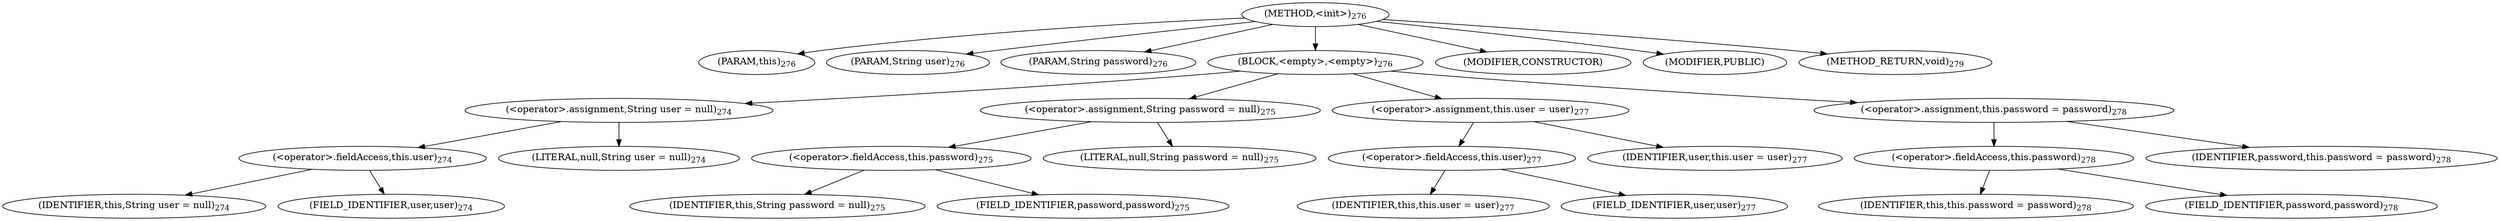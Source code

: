 digraph "&lt;init&gt;" {  
"784" [label = <(METHOD,&lt;init&gt;)<SUB>276</SUB>> ]
"58" [label = <(PARAM,this)<SUB>276</SUB>> ]
"785" [label = <(PARAM,String user)<SUB>276</SUB>> ]
"786" [label = <(PARAM,String password)<SUB>276</SUB>> ]
"787" [label = <(BLOCK,&lt;empty&gt;,&lt;empty&gt;)<SUB>276</SUB>> ]
"788" [label = <(&lt;operator&gt;.assignment,String user = null)<SUB>274</SUB>> ]
"789" [label = <(&lt;operator&gt;.fieldAccess,this.user)<SUB>274</SUB>> ]
"790" [label = <(IDENTIFIER,this,String user = null)<SUB>274</SUB>> ]
"791" [label = <(FIELD_IDENTIFIER,user,user)<SUB>274</SUB>> ]
"792" [label = <(LITERAL,null,String user = null)<SUB>274</SUB>> ]
"793" [label = <(&lt;operator&gt;.assignment,String password = null)<SUB>275</SUB>> ]
"794" [label = <(&lt;operator&gt;.fieldAccess,this.password)<SUB>275</SUB>> ]
"795" [label = <(IDENTIFIER,this,String password = null)<SUB>275</SUB>> ]
"796" [label = <(FIELD_IDENTIFIER,password,password)<SUB>275</SUB>> ]
"797" [label = <(LITERAL,null,String password = null)<SUB>275</SUB>> ]
"798" [label = <(&lt;operator&gt;.assignment,this.user = user)<SUB>277</SUB>> ]
"799" [label = <(&lt;operator&gt;.fieldAccess,this.user)<SUB>277</SUB>> ]
"57" [label = <(IDENTIFIER,this,this.user = user)<SUB>277</SUB>> ]
"800" [label = <(FIELD_IDENTIFIER,user,user)<SUB>277</SUB>> ]
"801" [label = <(IDENTIFIER,user,this.user = user)<SUB>277</SUB>> ]
"802" [label = <(&lt;operator&gt;.assignment,this.password = password)<SUB>278</SUB>> ]
"803" [label = <(&lt;operator&gt;.fieldAccess,this.password)<SUB>278</SUB>> ]
"59" [label = <(IDENTIFIER,this,this.password = password)<SUB>278</SUB>> ]
"804" [label = <(FIELD_IDENTIFIER,password,password)<SUB>278</SUB>> ]
"805" [label = <(IDENTIFIER,password,this.password = password)<SUB>278</SUB>> ]
"806" [label = <(MODIFIER,CONSTRUCTOR)> ]
"807" [label = <(MODIFIER,PUBLIC)> ]
"808" [label = <(METHOD_RETURN,void)<SUB>279</SUB>> ]
  "784" -> "58" 
  "784" -> "785" 
  "784" -> "786" 
  "784" -> "787" 
  "784" -> "806" 
  "784" -> "807" 
  "784" -> "808" 
  "787" -> "788" 
  "787" -> "793" 
  "787" -> "798" 
  "787" -> "802" 
  "788" -> "789" 
  "788" -> "792" 
  "789" -> "790" 
  "789" -> "791" 
  "793" -> "794" 
  "793" -> "797" 
  "794" -> "795" 
  "794" -> "796" 
  "798" -> "799" 
  "798" -> "801" 
  "799" -> "57" 
  "799" -> "800" 
  "802" -> "803" 
  "802" -> "805" 
  "803" -> "59" 
  "803" -> "804" 
}
